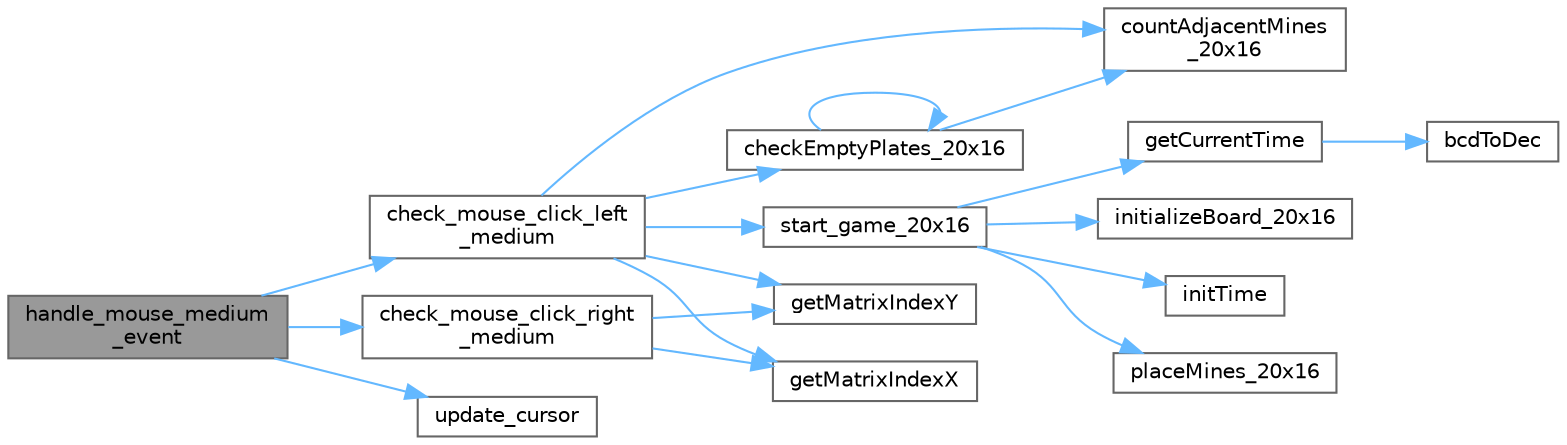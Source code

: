 digraph "handle_mouse_medium_event"
{
 // LATEX_PDF_SIZE
  bgcolor="transparent";
  edge [fontname=Helvetica,fontsize=10,labelfontname=Helvetica,labelfontsize=10];
  node [fontname=Helvetica,fontsize=10,shape=box,height=0.2,width=0.4];
  rankdir="LR";
  Node1 [label="handle_mouse_medium\l_event",height=0.2,width=0.4,color="gray40", fillcolor="grey60", style="filled", fontcolor="black",tooltip="This function handles the mouse event that occurs in the medium game mode."];
  Node1 -> Node2 [color="steelblue1",style="solid"];
  Node2 [label="check_mouse_click_left\l_medium",height=0.2,width=0.4,color="grey40", fillcolor="white", style="filled",URL="$game__state_8c.html#a687ba83630e1bf3e38216dd348c667c4",tooltip="This function checks for a left mouse click in the medium mode."];
  Node2 -> Node3 [color="steelblue1",style="solid"];
  Node3 [label="checkEmptyPlates_20x16",height=0.2,width=0.4,color="grey40", fillcolor="white", style="filled",URL="$game__logic_8c.html#aaf55cbfd7dd6353666af81f2f18ccbd3",tooltip="This function is responsible for checking and revealing empty plates in a 20x16 board."];
  Node3 -> Node3 [color="steelblue1",style="solid"];
  Node3 -> Node4 [color="steelblue1",style="solid"];
  Node4 [label="countAdjacentMines\l_20x16",height=0.2,width=0.4,color="grey40", fillcolor="white", style="filled",URL="$game__logic_8c.html#acc65ea0b1c8c65f4f30c36b167eab146",tooltip="This function calculates and returns the count of adjacent mines around a specified cell in a 20x16 b..."];
  Node2 -> Node4 [color="steelblue1",style="solid"];
  Node2 -> Node5 [color="steelblue1",style="solid"];
  Node5 [label="getMatrixIndexX",height=0.2,width=0.4,color="grey40", fillcolor="white", style="filled",URL="$game__logic_8c.html#acfce30c20d501c583e678a8bbe6329bf",tooltip="This function is used to calculate the matrix index based on a given x-coordinate."];
  Node2 -> Node6 [color="steelblue1",style="solid"];
  Node6 [label="getMatrixIndexY",height=0.2,width=0.4,color="grey40", fillcolor="white", style="filled",URL="$game__logic_8c.html#a607fbfedd398a7bbd0db46efa2519c3b",tooltip="This function is used to calculate the matrix index based on a given y-coordinate."];
  Node2 -> Node7 [color="steelblue1",style="solid"];
  Node7 [label="start_game_20x16",height=0.2,width=0.4,color="grey40", fillcolor="white", style="filled",URL="$game__state_8c.html#ade11f77cf98a5c65c075cec3349926c9",tooltip="This function starts a game on a 20x16 board."];
  Node7 -> Node8 [color="steelblue1",style="solid"];
  Node8 [label="getCurrentTime",height=0.2,width=0.4,color="grey40", fillcolor="white", style="filled",URL="$rtc_8c.html#ae8aba83225f6193ec169c4fc41f3f3cb",tooltip="Get the current time and date."];
  Node8 -> Node9 [color="steelblue1",style="solid"];
  Node9 [label="bcdToDec",height=0.2,width=0.4,color="grey40", fillcolor="white", style="filled",URL="$rtc_8c.html#abc57bf2c447b1860df7493b3222c3a43",tooltip="Converts values from bcd to decimal."];
  Node7 -> Node10 [color="steelblue1",style="solid"];
  Node10 [label="initializeBoard_20x16",height=0.2,width=0.4,color="grey40", fillcolor="white", style="filled",URL="$game__logic_8c.html#a1b0a7dc7cfadcae1385dc4c53f25905b",tooltip="This function is used to initialize a 20x16 board with default values."];
  Node7 -> Node11 [color="steelblue1",style="solid"];
  Node11 [label="initTime",height=0.2,width=0.4,color="grey40", fillcolor="white", style="filled",URL="$rtc_8c.html#a146e69d1601c86471739a6d5a0ad14c9",tooltip="Initializes the Time struct."];
  Node7 -> Node12 [color="steelblue1",style="solid"];
  Node12 [label="placeMines_20x16",height=0.2,width=0.4,color="grey40", fillcolor="white", style="filled",URL="$game__logic_8c.html#ac2a098b1319223d9dc736e9541c695d7",tooltip="This function is used to randomly place mines on a 20x16 board."];
  Node1 -> Node13 [color="steelblue1",style="solid"];
  Node13 [label="check_mouse_click_right\l_medium",height=0.2,width=0.4,color="grey40", fillcolor="white", style="filled",URL="$game__state_8c.html#ae74320a968191dd9fddd0e7c65ade8ca",tooltip="This function checks for a right mouse click in the medium mode."];
  Node13 -> Node5 [color="steelblue1",style="solid"];
  Node13 -> Node6 [color="steelblue1",style="solid"];
  Node1 -> Node14 [color="steelblue1",style="solid"];
  Node14 [label="update_cursor",height=0.2,width=0.4,color="grey40", fillcolor="white", style="filled",URL="$game__state_8c.html#a29568e025250a8489157bc1edb122f33",tooltip="This function updates the position of the cursor based on the provided movement values."];
}
